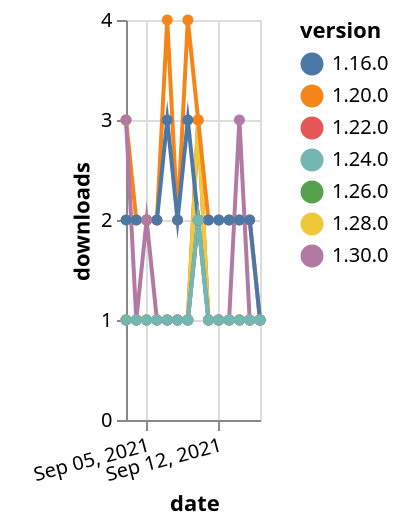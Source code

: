 {"$schema": "https://vega.github.io/schema/vega-lite/v5.json", "description": "A simple bar chart with embedded data.", "data": {"values": [{"date": "2021-09-03", "total": 370, "delta": 1, "version": "1.22.0"}, {"date": "2021-09-04", "total": 371, "delta": 1, "version": "1.22.0"}, {"date": "2021-09-05", "total": 372, "delta": 1, "version": "1.22.0"}, {"date": "2021-09-06", "total": 373, "delta": 1, "version": "1.22.0"}, {"date": "2021-09-07", "total": 374, "delta": 1, "version": "1.22.0"}, {"date": "2021-09-08", "total": 375, "delta": 1, "version": "1.22.0"}, {"date": "2021-09-09", "total": 376, "delta": 1, "version": "1.22.0"}, {"date": "2021-09-10", "total": 379, "delta": 3, "version": "1.22.0"}, {"date": "2021-09-11", "total": 380, "delta": 1, "version": "1.22.0"}, {"date": "2021-09-12", "total": 381, "delta": 1, "version": "1.22.0"}, {"date": "2021-09-13", "total": 382, "delta": 1, "version": "1.22.0"}, {"date": "2021-09-14", "total": 383, "delta": 1, "version": "1.22.0"}, {"date": "2021-09-15", "total": 384, "delta": 1, "version": "1.22.0"}, {"date": "2021-09-16", "total": 385, "delta": 1, "version": "1.22.0"}, {"date": "2021-09-03", "total": 210, "delta": 1, "version": "1.28.0"}, {"date": "2021-09-04", "total": 211, "delta": 1, "version": "1.28.0"}, {"date": "2021-09-05", "total": 212, "delta": 1, "version": "1.28.0"}, {"date": "2021-09-06", "total": 213, "delta": 1, "version": "1.28.0"}, {"date": "2021-09-07", "total": 214, "delta": 1, "version": "1.28.0"}, {"date": "2021-09-08", "total": 215, "delta": 1, "version": "1.28.0"}, {"date": "2021-09-09", "total": 216, "delta": 1, "version": "1.28.0"}, {"date": "2021-09-10", "total": 219, "delta": 3, "version": "1.28.0"}, {"date": "2021-09-11", "total": 220, "delta": 1, "version": "1.28.0"}, {"date": "2021-09-12", "total": 221, "delta": 1, "version": "1.28.0"}, {"date": "2021-09-13", "total": 222, "delta": 1, "version": "1.28.0"}, {"date": "2021-09-14", "total": 223, "delta": 1, "version": "1.28.0"}, {"date": "2021-09-15", "total": 224, "delta": 1, "version": "1.28.0"}, {"date": "2021-09-16", "total": 225, "delta": 1, "version": "1.28.0"}, {"date": "2021-09-03", "total": 171, "delta": 1, "version": "1.26.0"}, {"date": "2021-09-04", "total": 172, "delta": 1, "version": "1.26.0"}, {"date": "2021-09-05", "total": 173, "delta": 1, "version": "1.26.0"}, {"date": "2021-09-06", "total": 174, "delta": 1, "version": "1.26.0"}, {"date": "2021-09-07", "total": 175, "delta": 1, "version": "1.26.0"}, {"date": "2021-09-08", "total": 176, "delta": 1, "version": "1.26.0"}, {"date": "2021-09-09", "total": 177, "delta": 1, "version": "1.26.0"}, {"date": "2021-09-10", "total": 179, "delta": 2, "version": "1.26.0"}, {"date": "2021-09-11", "total": 180, "delta": 1, "version": "1.26.0"}, {"date": "2021-09-12", "total": 181, "delta": 1, "version": "1.26.0"}, {"date": "2021-09-13", "total": 182, "delta": 1, "version": "1.26.0"}, {"date": "2021-09-14", "total": 183, "delta": 1, "version": "1.26.0"}, {"date": "2021-09-15", "total": 184, "delta": 1, "version": "1.26.0"}, {"date": "2021-09-16", "total": 185, "delta": 1, "version": "1.26.0"}, {"date": "2021-09-03", "total": 2646, "delta": 3, "version": "1.20.0"}, {"date": "2021-09-04", "total": 2648, "delta": 2, "version": "1.20.0"}, {"date": "2021-09-05", "total": 2650, "delta": 2, "version": "1.20.0"}, {"date": "2021-09-06", "total": 2652, "delta": 2, "version": "1.20.0"}, {"date": "2021-09-07", "total": 2656, "delta": 4, "version": "1.20.0"}, {"date": "2021-09-08", "total": 2658, "delta": 2, "version": "1.20.0"}, {"date": "2021-09-09", "total": 2662, "delta": 4, "version": "1.20.0"}, {"date": "2021-09-10", "total": 2665, "delta": 3, "version": "1.20.0"}, {"date": "2021-09-11", "total": 2667, "delta": 2, "version": "1.20.0"}, {"date": "2021-09-12", "total": 2669, "delta": 2, "version": "1.20.0"}, {"date": "2021-09-13", "total": 2671, "delta": 2, "version": "1.20.0"}, {"date": "2021-09-14", "total": 2673, "delta": 2, "version": "1.20.0"}, {"date": "2021-09-15", "total": 2675, "delta": 2, "version": "1.20.0"}, {"date": "2021-09-16", "total": 2676, "delta": 1, "version": "1.20.0"}, {"date": "2021-09-03", "total": 2418, "delta": 2, "version": "1.16.0"}, {"date": "2021-09-04", "total": 2420, "delta": 2, "version": "1.16.0"}, {"date": "2021-09-05", "total": 2422, "delta": 2, "version": "1.16.0"}, {"date": "2021-09-06", "total": 2424, "delta": 2, "version": "1.16.0"}, {"date": "2021-09-07", "total": 2427, "delta": 3, "version": "1.16.0"}, {"date": "2021-09-08", "total": 2429, "delta": 2, "version": "1.16.0"}, {"date": "2021-09-09", "total": 2432, "delta": 3, "version": "1.16.0"}, {"date": "2021-09-10", "total": 2434, "delta": 2, "version": "1.16.0"}, {"date": "2021-09-11", "total": 2436, "delta": 2, "version": "1.16.0"}, {"date": "2021-09-12", "total": 2438, "delta": 2, "version": "1.16.0"}, {"date": "2021-09-13", "total": 2440, "delta": 2, "version": "1.16.0"}, {"date": "2021-09-14", "total": 2442, "delta": 2, "version": "1.16.0"}, {"date": "2021-09-15", "total": 2444, "delta": 2, "version": "1.16.0"}, {"date": "2021-09-16", "total": 2445, "delta": 1, "version": "1.16.0"}, {"date": "2021-09-03", "total": 127, "delta": 3, "version": "1.30.0"}, {"date": "2021-09-04", "total": 128, "delta": 1, "version": "1.30.0"}, {"date": "2021-09-05", "total": 130, "delta": 2, "version": "1.30.0"}, {"date": "2021-09-06", "total": 131, "delta": 1, "version": "1.30.0"}, {"date": "2021-09-07", "total": 132, "delta": 1, "version": "1.30.0"}, {"date": "2021-09-08", "total": 133, "delta": 1, "version": "1.30.0"}, {"date": "2021-09-09", "total": 134, "delta": 1, "version": "1.30.0"}, {"date": "2021-09-10", "total": 136, "delta": 2, "version": "1.30.0"}, {"date": "2021-09-11", "total": 137, "delta": 1, "version": "1.30.0"}, {"date": "2021-09-12", "total": 138, "delta": 1, "version": "1.30.0"}, {"date": "2021-09-13", "total": 139, "delta": 1, "version": "1.30.0"}, {"date": "2021-09-14", "total": 142, "delta": 3, "version": "1.30.0"}, {"date": "2021-09-15", "total": 143, "delta": 1, "version": "1.30.0"}, {"date": "2021-09-16", "total": 144, "delta": 1, "version": "1.30.0"}, {"date": "2021-09-03", "total": 192, "delta": 1, "version": "1.24.0"}, {"date": "2021-09-04", "total": 193, "delta": 1, "version": "1.24.0"}, {"date": "2021-09-05", "total": 194, "delta": 1, "version": "1.24.0"}, {"date": "2021-09-06", "total": 195, "delta": 1, "version": "1.24.0"}, {"date": "2021-09-07", "total": 196, "delta": 1, "version": "1.24.0"}, {"date": "2021-09-08", "total": 197, "delta": 1, "version": "1.24.0"}, {"date": "2021-09-09", "total": 198, "delta": 1, "version": "1.24.0"}, {"date": "2021-09-10", "total": 200, "delta": 2, "version": "1.24.0"}, {"date": "2021-09-11", "total": 201, "delta": 1, "version": "1.24.0"}, {"date": "2021-09-12", "total": 202, "delta": 1, "version": "1.24.0"}, {"date": "2021-09-13", "total": 203, "delta": 1, "version": "1.24.0"}, {"date": "2021-09-14", "total": 204, "delta": 1, "version": "1.24.0"}, {"date": "2021-09-15", "total": 205, "delta": 1, "version": "1.24.0"}, {"date": "2021-09-16", "total": 206, "delta": 1, "version": "1.24.0"}]}, "width": "container", "mark": {"type": "line", "point": {"filled": true}}, "encoding": {"x": {"field": "date", "type": "temporal", "timeUnit": "yearmonthdate", "title": "date", "axis": {"labelAngle": -15}}, "y": {"field": "delta", "type": "quantitative", "title": "downloads"}, "color": {"field": "version", "type": "nominal"}, "tooltip": {"field": "delta"}}}